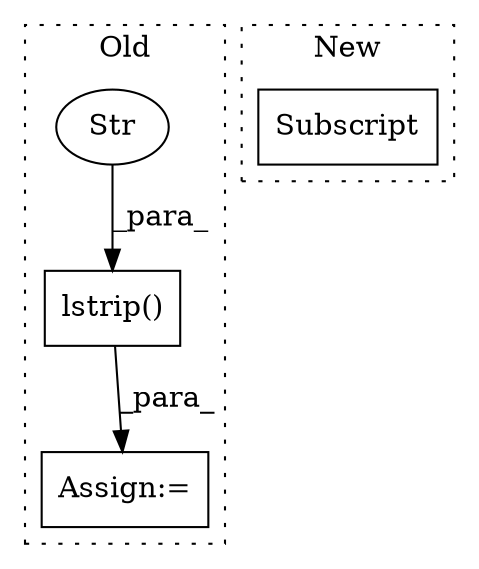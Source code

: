 digraph G {
subgraph cluster0 {
1 [label="lstrip()" a="75" s="4382,4395" l="9,1" shape="box"];
3 [label="Str" a="66" s="4391" l="4" shape="ellipse"];
4 [label="Assign:=" a="68" s="4435" l="3" shape="box"];
label = "Old";
style="dotted";
}
subgraph cluster1 {
2 [label="Subscript" a="63" s="4936,0" l="21,0" shape="box"];
label = "New";
style="dotted";
}
1 -> 4 [label="_para_"];
3 -> 1 [label="_para_"];
}